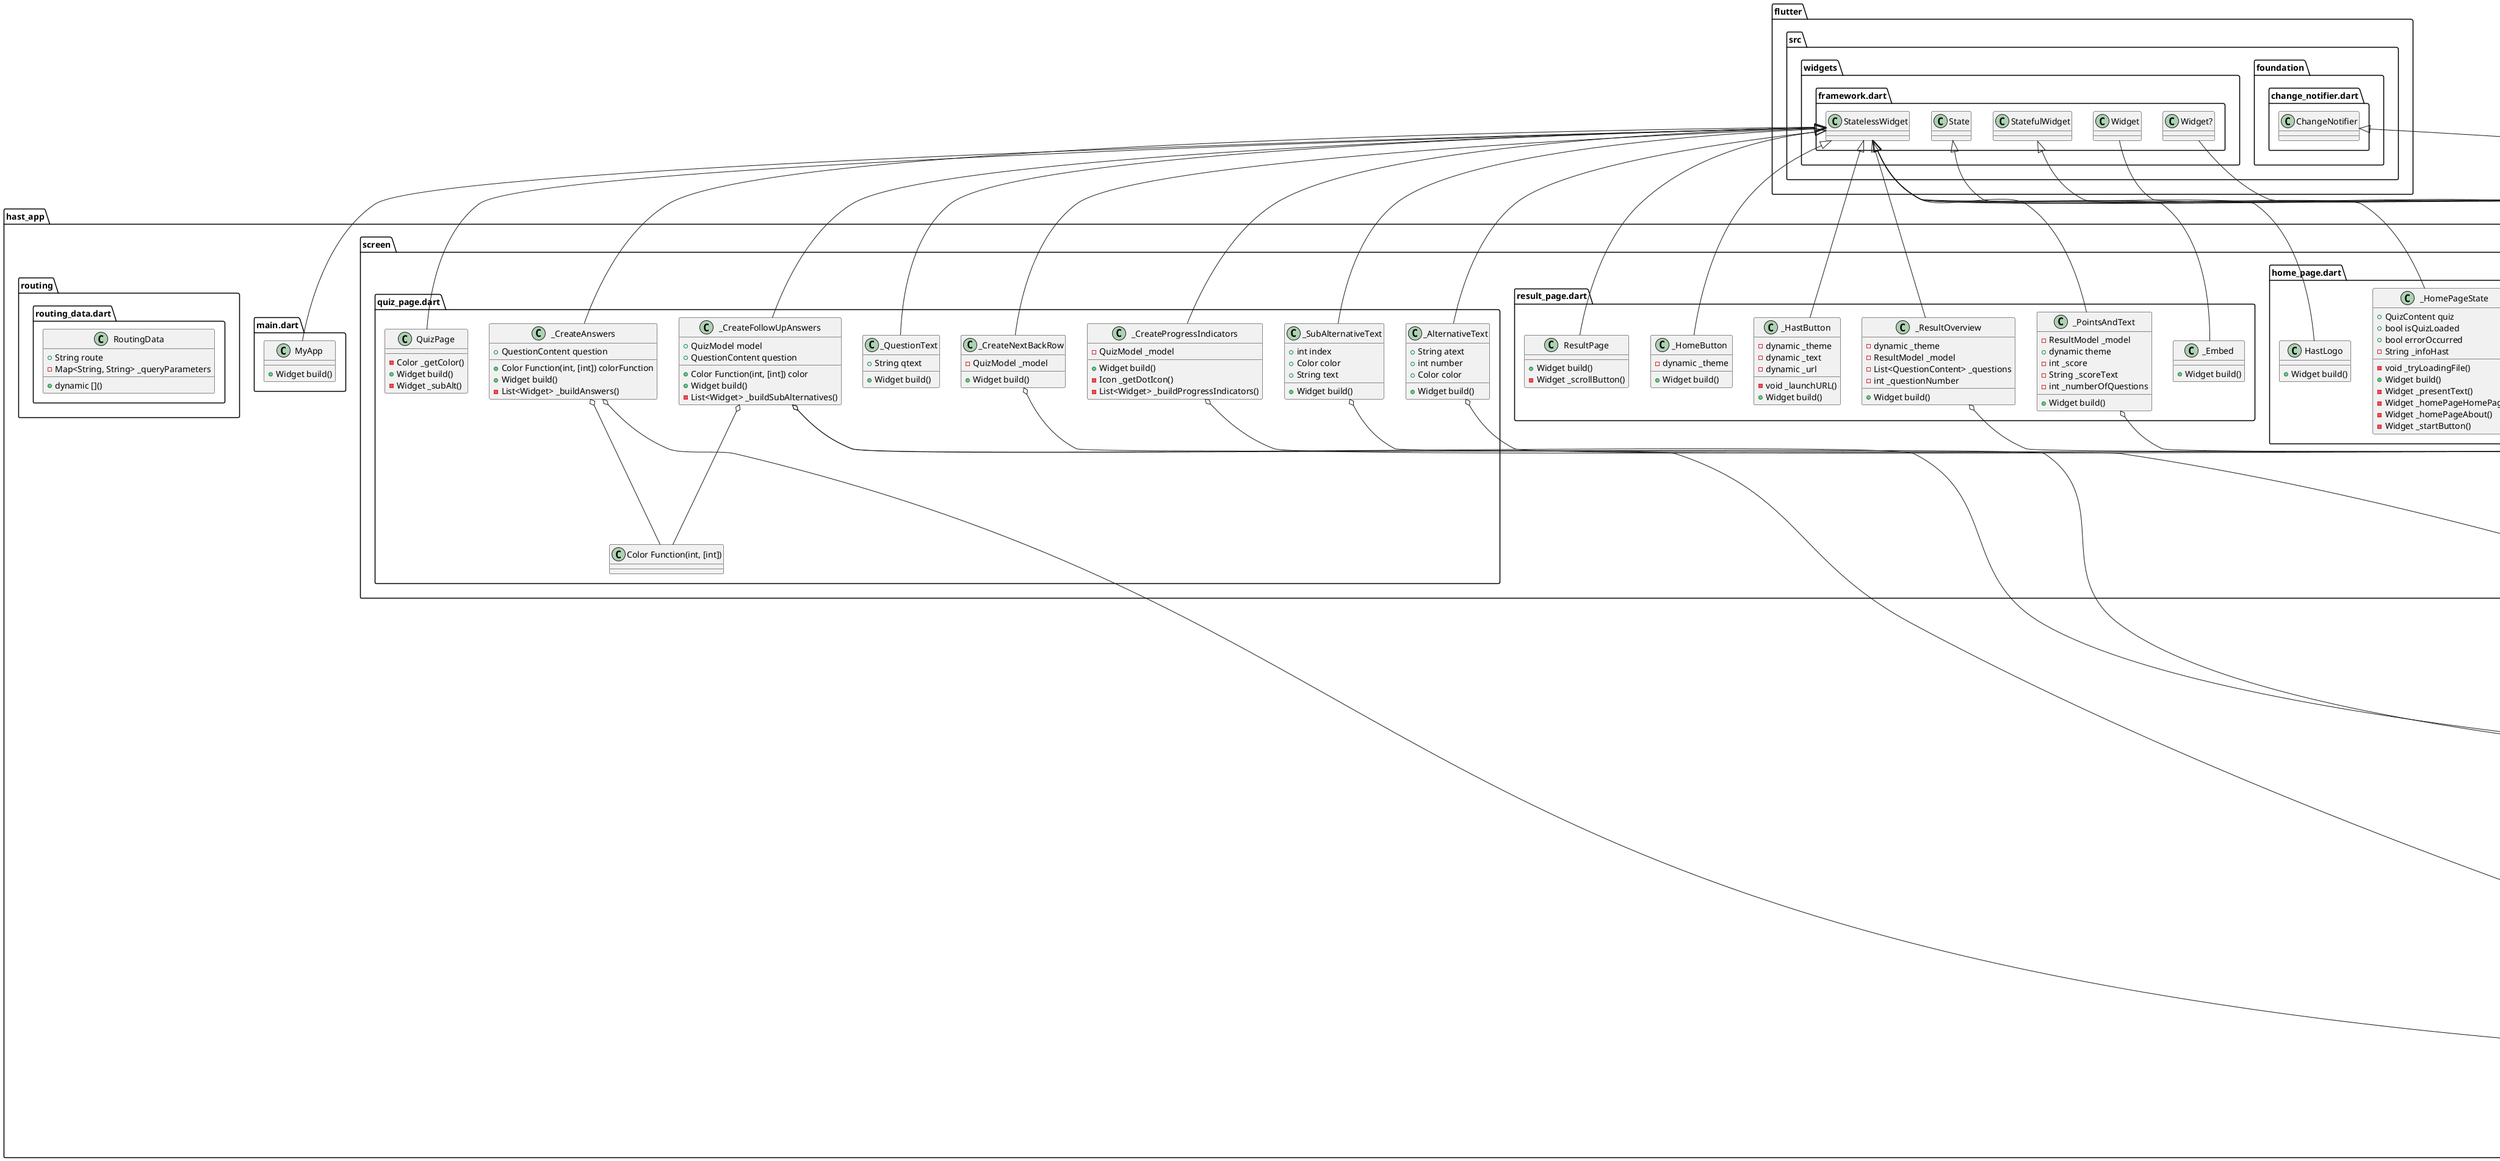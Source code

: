 @startuml
set namespaceSeparator ::

class "hast_app::models::result_model.dart::ResultModel" {
  -QuizModel _quizModel
  +List<QuestionContent> questions
  +bool finished
  +int score
  +String text
  +void setModel()
}

"hast_app::models::result_model.dart::ResultModel" o-- "hast_app::models::quiz_model.dart::QuizModel"

class "hast_app::models::quiz_model.dart::QuizModel" {
  -QuizContent _quiz
  -int _questionNumber
  -List<QuestionContent> _questions
  +bool quizLoaded
  +List<QuestionContent> questions
  +QuestionContent currentQuestion
  +int currentNumber
  +int numberOfQuestions
  +bool finished
  +String title
  +String subAltText
  +List<String> subAlternatives
  +List<String> resultList
  +void loadQuiz()
  -void _reset()
  +void nextQuestion()
  +void prevQuestion()
  +void setQuestion()
  +void setAlternative()
  +void setSubAlternative()
}

"hast_app::models::quiz_model.dart::QuizModel" o-- "hast_app::common::quiz_content.dart::QuizContent"
"hast_app::models::quiz_model.dart::QuizModel" o-- "hast_app::common::question_content.dart::QuestionContent"
"flutter::src::foundation::change_notifier.dart::ChangeNotifier" <|-- "hast_app::models::quiz_model.dart::QuizModel"

class "hast_app::models::quiz_factory.dart::QuizFactory" {
  {static} +Future<String> getJson()
  {static} +Future<QuizContent> createQuiz()
}

class "hast_app::main.dart::MyApp" {
  +Widget build()
}

"flutter::src::widgets::framework.dart::StatelessWidget" <|-- "hast_app::main.dart::MyApp"

class "hast_app::common::quiz_content.dart::QuizContent" {
  +String quizTitle
  +String quizInfo
  +List<String> resultText
  +List<QuestionContent> questions
  +String subAltText
  +List<String> subAlternatives
  +Map<String, dynamic> toJson()
}

class "hast_app::common::question_content.dart::QuestionContent" {
  +String question
  +List<String> alternatives
  -int _chAlt
  -int _chSAlt
  +int chosenAlternative
  +int chosenSubAlternative
  +Map<String, dynamic> toJson()
}

class "hast_app::screen::question_overview.dart::QuestionDrawer" {
  +Widget build()
  -Widget _buildQuestionDrawer()
}

"flutter::src::widgets::framework.dart::StatelessWidget" <|-- "hast_app::screen::question_overview.dart::QuestionDrawer"

class "hast_app::screen::undefined_page.dart::UndefinedPage" {
  +Widget build()
}

"flutter::src::widgets::framework.dart::StatelessWidget" <|-- "hast_app::screen::undefined_page.dart::UndefinedPage"

class "hast_app::screen::responsive_page.dart::ResponsivePage" {
  +Widget largeScreen
  +Widget? mediumScreen
  +Widget? smallScreen
  {static} +bool isMediumScreen()
  {static} +bool isSmallScreen()
  {static} +bool isLargeScreen()
  +Widget build()
}

"hast_app::screen::responsive_page.dart::ResponsivePage" o-- "flutter::src::widgets::framework.dart::Widget"
"hast_app::screen::responsive_page.dart::ResponsivePage" o-- "flutter::src::widgets::framework.dart::Widget?"
"flutter::src::widgets::framework.dart::StatelessWidget" <|-- "hast_app::screen::responsive_page.dart::ResponsivePage"

class "hast_app::screen::quiz_page.dart::QuizPage" {
  -Color _getColor()
  +Widget build()
  -Widget _subAlt()
}

"flutter::src::widgets::framework.dart::StatelessWidget" <|-- "hast_app::screen::quiz_page.dart::QuizPage"

class "hast_app::screen::quiz_page.dart::_CreateProgressIndicators" {
  -QuizModel _model
  +Widget build()
  -Icon _getDotIcon()
  -List<Widget> _buildProgressIndicators()
}

"hast_app::screen::quiz_page.dart::_CreateProgressIndicators" o-- "hast_app::models::quiz_model.dart::QuizModel"
"flutter::src::widgets::framework.dart::StatelessWidget" <|-- "hast_app::screen::quiz_page.dart::_CreateProgressIndicators"

class "hast_app::screen::quiz_page.dart::_CreateNextBackRow" {
  -QuizModel _model
  +Widget build()
}

"hast_app::screen::quiz_page.dart::_CreateNextBackRow" o-- "hast_app::models::quiz_model.dart::QuizModel"
"flutter::src::widgets::framework.dart::StatelessWidget" <|-- "hast_app::screen::quiz_page.dart::_CreateNextBackRow"

class "hast_app::screen::quiz_page.dart::_CreateAnswers" {
  +QuestionContent question
  +Color Function(int, [int]) colorFunction
  +Widget build()
  -List<Widget> _buildAnswers()
}

"hast_app::screen::quiz_page.dart::_CreateAnswers" o-- "hast_app::common::question_content.dart::QuestionContent"
"hast_app::screen::quiz_page.dart::_CreateAnswers" o-- "hast_app::screen::quiz_page.dart::Color Function(int, [int])"
"flutter::src::widgets::framework.dart::StatelessWidget" <|-- "hast_app::screen::quiz_page.dart::_CreateAnswers"

class "hast_app::screen::quiz_page.dart::_CreateFollowUpAnswers" {
  +Color Function(int, [int]) color
  +QuizModel model
  +QuestionContent question
  +Widget build()
  -List<Widget> _buildSubAlternatives()
}

"hast_app::screen::quiz_page.dart::_CreateFollowUpAnswers" o-- "hast_app::screen::quiz_page.dart::Color Function(int, [int])"
"hast_app::screen::quiz_page.dart::_CreateFollowUpAnswers" o-- "hast_app::models::quiz_model.dart::QuizModel"
"hast_app::screen::quiz_page.dart::_CreateFollowUpAnswers" o-- "hast_app::common::question_content.dart::QuestionContent"
"flutter::src::widgets::framework.dart::StatelessWidget" <|-- "hast_app::screen::quiz_page.dart::_CreateFollowUpAnswers"

class "hast_app::screen::quiz_page.dart::_QuestionText" {
  +String qtext
  +Widget build()
}

"flutter::src::widgets::framework.dart::StatelessWidget" <|-- "hast_app::screen::quiz_page.dart::_QuestionText"

class "hast_app::screen::quiz_page.dart::_AlternativeText" {
  +String atext
  +int number
  +Color color
  +Widget build()
}

"hast_app::screen::quiz_page.dart::_AlternativeText" o-- "dart::ui::Color"
"flutter::src::widgets::framework.dart::StatelessWidget" <|-- "hast_app::screen::quiz_page.dart::_AlternativeText"

class "hast_app::screen::quiz_page.dart::_SubAlternativeText" {
  +int index
  +Color color
  +String text
  +Widget build()
}

"hast_app::screen::quiz_page.dart::_SubAlternativeText" o-- "dart::ui::Color"
"flutter::src::widgets::framework.dart::StatelessWidget" <|-- "hast_app::screen::quiz_page.dart::_SubAlternativeText"

class "hast_app::screen::home_page.dart::HomePage" {
  +String query
  +_HomePageState createState()
}

"flutter::src::widgets::framework.dart::StatefulWidget" <|-- "hast_app::screen::home_page.dart::HomePage"

class "hast_app::screen::home_page.dart::_HomePageState" {
  +QuizContent quiz
  +bool isQuizLoaded
  +bool errorOccurred
  -String _infoHast
  -void _tryLoadingFile()
  +Widget build()
  -Widget _presentText()
  -Widget _homePageHomePage()
  -Widget _homePageAbout()
  -Widget _startButton()
}

"hast_app::screen::home_page.dart::_HomePageState" o-- "hast_app::common::quiz_content.dart::QuizContent"
"flutter::src::widgets::framework.dart::State" <|-- "hast_app::screen::home_page.dart::_HomePageState"

class "hast_app::screen::home_page.dart::HastLogo" {
  +Widget build()
}

"flutter::src::widgets::framework.dart::StatelessWidget" <|-- "hast_app::screen::home_page.dart::HastLogo"

class "hast_app::screen::result_page.dart::ResultPage" {
  +Widget build()
  -Widget _scrollButton()
}

"flutter::src::widgets::framework.dart::StatelessWidget" <|-- "hast_app::screen::result_page.dart::ResultPage"

class "hast_app::screen::result_page.dart::_Embed" {
  +Widget build()
}

"flutter::src::widgets::framework.dart::StatelessWidget" <|-- "hast_app::screen::result_page.dart::_Embed"

class "hast_app::screen::result_page.dart::_PointsAndText" {
  -ResultModel _model
  +dynamic theme
  -int _score
  -String _scoreText
  -int _numberOfQuestions
  +Widget build()
}

"hast_app::screen::result_page.dart::_PointsAndText" o-- "hast_app::models::result_model.dart::ResultModel"
"flutter::src::widgets::framework.dart::StatelessWidget" <|-- "hast_app::screen::result_page.dart::_PointsAndText"

class "hast_app::screen::result_page.dart::_ResultOverview" {
  -dynamic _theme
  -ResultModel _model
  -List<QuestionContent> _questions
  -int _questionNumber
  +Widget build()
}

"hast_app::screen::result_page.dart::_ResultOverview" o-- "hast_app::models::result_model.dart::ResultModel"
"flutter::src::widgets::framework.dart::StatelessWidget" <|-- "hast_app::screen::result_page.dart::_ResultOverview"

class "hast_app::screen::result_page.dart::_HastButton" {
  -dynamic _theme
  -dynamic _text
  -dynamic _url
  -void _launchURL()
  +Widget build()
}

"flutter::src::widgets::framework.dart::StatelessWidget" <|-- "hast_app::screen::result_page.dart::_HastButton"

class "hast_app::screen::result_page.dart::_HomeButton" {
  -dynamic _theme
  +Widget build()
}

"flutter::src::widgets::framework.dart::StatelessWidget" <|-- "hast_app::screen::result_page.dart::_HomeButton"

class "hast_app::routing::routing_data.dart::RoutingData" {
  +String route
  -Map<String, String> _queryParameters
  +dynamic []()
}


@enduml